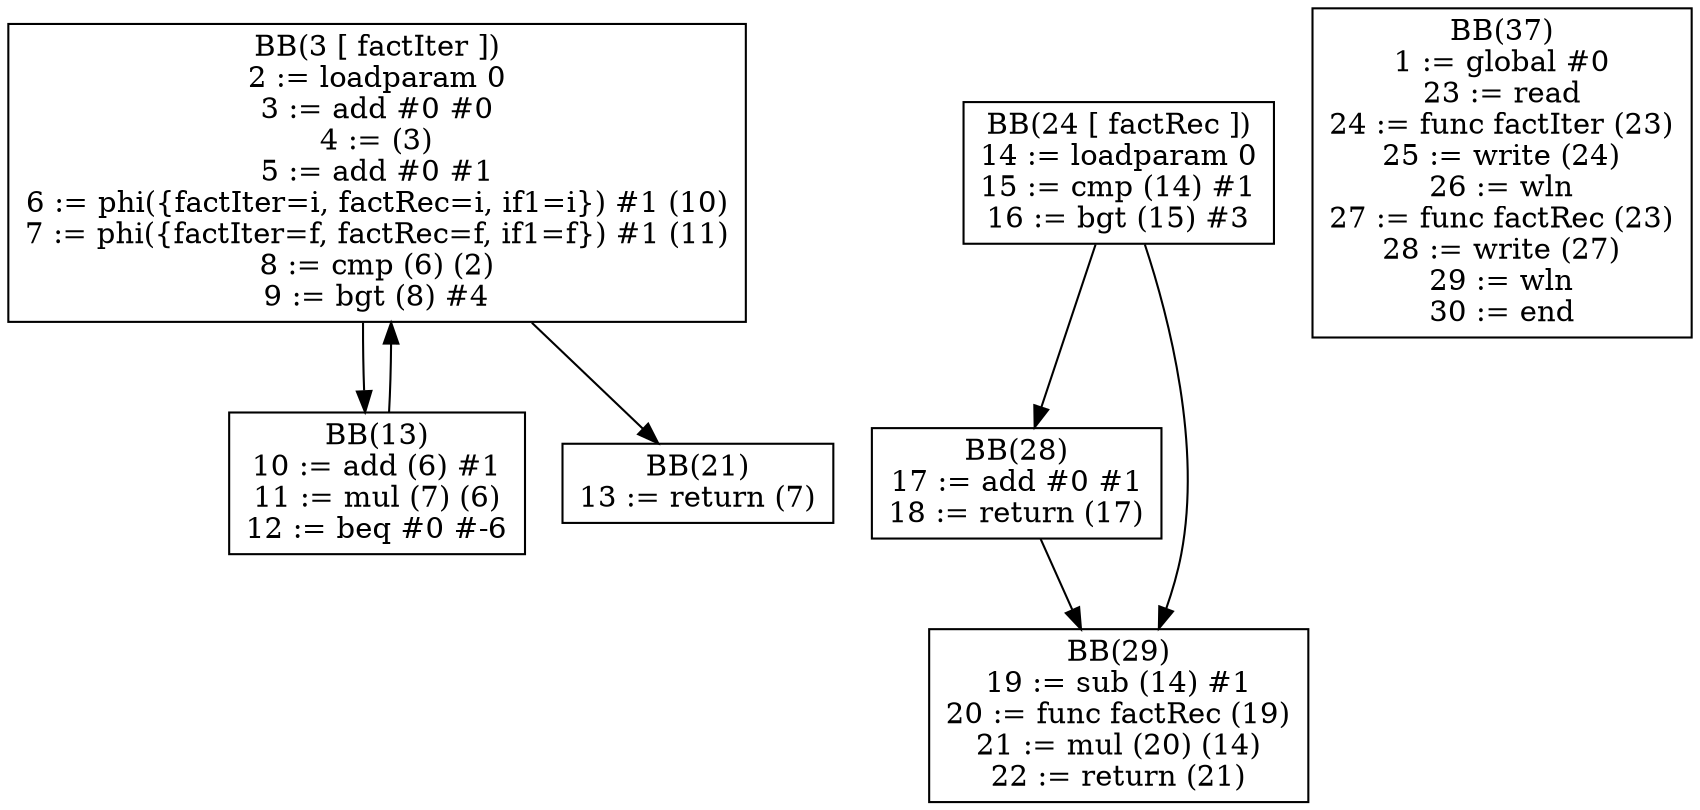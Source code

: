 digraph cfg {
BB3[shape = box, label = "BB(3 [ factIter ])\n" + "2 := loadparam 0\n" + "3 := add #0 #0\n" + "4 := (3)\n" + "5 := add #0 #1\n" + "6 := phi({factIter=i, factRec=i, if1=i}) #1 (10)\n" + "7 := phi({factIter=f, factRec=f, if1=f}) #1 (11)\n" + "8 := cmp (6) (2)\n" + "9 := bgt (8) #4\n"];
BB13[shape = box, label = "BB(13)\n" + "10 := add (6) #1\n" + "11 := mul (7) (6)\n" + "12 := beq #0 #-6\n"];
BB21[shape = box, label = "BB(21)\n" + "13 := return (7)\n"];
BB3 -> BB13;
BB3 -> BB21;
BB13 -> BB3;

BB24[shape = box, label = "BB(24 [ factRec ])\n" + "14 := loadparam 0\n" + "15 := cmp (14) #1\n" + "16 := bgt (15) #3\n"];
BB28[shape = box, label = "BB(28)\n" + "17 := add #0 #1\n" + "18 := return (17)\n"];
BB29[shape = box, label = "BB(29)\n" + "19 := sub (14) #1\n" + "20 := func factRec (19)\n" + "21 := mul (20) (14)\n" + "22 := return (21)\n"];
BB24 -> BB28;
BB24 -> BB29;
BB28 -> BB29;

BB37[shape = box, label = "BB(37)\n" + "1 := global #0\n" + "23 := read\n" + "24 := func factIter (23)\n" + "25 := write (24)\n" + "26 := wln\n" + "27 := func factRec (23)\n" + "28 := write (27)\n" + "29 := wln\n" + "30 := end\n"];
}
